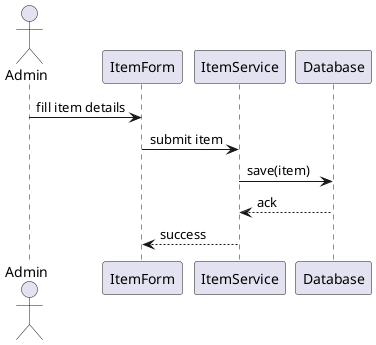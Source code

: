 
@startuml sequence_create_item
actor Admin
participant "ItemForm" as Form
participant "ItemService" as Service
participant "Database" as DB

Admin -> Form : fill item details
Form -> Service : submit item
Service -> DB : save(item)
DB --> Service : ack
Service --> Form : success
@enduml
